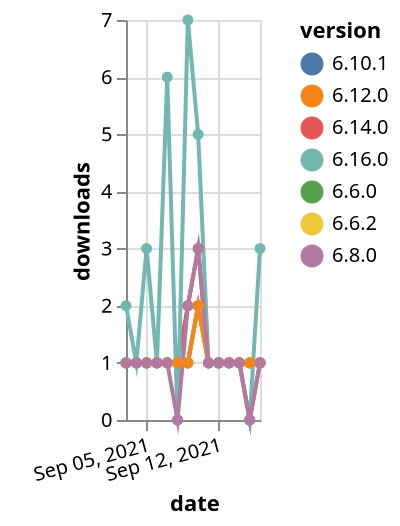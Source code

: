 {"$schema": "https://vega.github.io/schema/vega-lite/v5.json", "description": "A simple bar chart with embedded data.", "data": {"values": [{"date": "2021-09-03", "total": 294, "delta": 1, "version": "6.6.0"}, {"date": "2021-09-04", "total": 295, "delta": 1, "version": "6.6.0"}, {"date": "2021-09-05", "total": 296, "delta": 1, "version": "6.6.0"}, {"date": "2021-09-06", "total": 297, "delta": 1, "version": "6.6.0"}, {"date": "2021-09-07", "total": 298, "delta": 1, "version": "6.6.0"}, {"date": "2021-09-08", "total": 299, "delta": 1, "version": "6.6.0"}, {"date": "2021-09-09", "total": 300, "delta": 1, "version": "6.6.0"}, {"date": "2021-09-10", "total": 302, "delta": 2, "version": "6.6.0"}, {"date": "2021-09-11", "total": 303, "delta": 1, "version": "6.6.0"}, {"date": "2021-09-12", "total": 304, "delta": 1, "version": "6.6.0"}, {"date": "2021-09-13", "total": 305, "delta": 1, "version": "6.6.0"}, {"date": "2021-09-14", "total": 306, "delta": 1, "version": "6.6.0"}, {"date": "2021-09-15", "total": 307, "delta": 1, "version": "6.6.0"}, {"date": "2021-09-16", "total": 308, "delta": 1, "version": "6.6.0"}, {"date": "2021-09-03", "total": 278, "delta": 1, "version": "6.14.0"}, {"date": "2021-09-04", "total": 279, "delta": 1, "version": "6.14.0"}, {"date": "2021-09-05", "total": 280, "delta": 1, "version": "6.14.0"}, {"date": "2021-09-06", "total": 281, "delta": 1, "version": "6.14.0"}, {"date": "2021-09-07", "total": 282, "delta": 1, "version": "6.14.0"}, {"date": "2021-09-08", "total": 283, "delta": 1, "version": "6.14.0"}, {"date": "2021-09-09", "total": 285, "delta": 2, "version": "6.14.0"}, {"date": "2021-09-10", "total": 288, "delta": 3, "version": "6.14.0"}, {"date": "2021-09-11", "total": 289, "delta": 1, "version": "6.14.0"}, {"date": "2021-09-12", "total": 290, "delta": 1, "version": "6.14.0"}, {"date": "2021-09-13", "total": 291, "delta": 1, "version": "6.14.0"}, {"date": "2021-09-14", "total": 292, "delta": 1, "version": "6.14.0"}, {"date": "2021-09-15", "total": 292, "delta": 0, "version": "6.14.0"}, {"date": "2021-09-16", "total": 293, "delta": 1, "version": "6.14.0"}, {"date": "2021-09-03", "total": 228, "delta": 2, "version": "6.16.0"}, {"date": "2021-09-04", "total": 229, "delta": 1, "version": "6.16.0"}, {"date": "2021-09-05", "total": 232, "delta": 3, "version": "6.16.0"}, {"date": "2021-09-06", "total": 233, "delta": 1, "version": "6.16.0"}, {"date": "2021-09-07", "total": 239, "delta": 6, "version": "6.16.0"}, {"date": "2021-09-08", "total": 239, "delta": 0, "version": "6.16.0"}, {"date": "2021-09-09", "total": 246, "delta": 7, "version": "6.16.0"}, {"date": "2021-09-10", "total": 251, "delta": 5, "version": "6.16.0"}, {"date": "2021-09-11", "total": 252, "delta": 1, "version": "6.16.0"}, {"date": "2021-09-12", "total": 253, "delta": 1, "version": "6.16.0"}, {"date": "2021-09-13", "total": 254, "delta": 1, "version": "6.16.0"}, {"date": "2021-09-14", "total": 255, "delta": 1, "version": "6.16.0"}, {"date": "2021-09-15", "total": 255, "delta": 0, "version": "6.16.0"}, {"date": "2021-09-16", "total": 258, "delta": 3, "version": "6.16.0"}, {"date": "2021-09-03", "total": 326, "delta": 1, "version": "6.10.1"}, {"date": "2021-09-04", "total": 327, "delta": 1, "version": "6.10.1"}, {"date": "2021-09-05", "total": 328, "delta": 1, "version": "6.10.1"}, {"date": "2021-09-06", "total": 329, "delta": 1, "version": "6.10.1"}, {"date": "2021-09-07", "total": 330, "delta": 1, "version": "6.10.1"}, {"date": "2021-09-08", "total": 331, "delta": 1, "version": "6.10.1"}, {"date": "2021-09-09", "total": 332, "delta": 1, "version": "6.10.1"}, {"date": "2021-09-10", "total": 334, "delta": 2, "version": "6.10.1"}, {"date": "2021-09-11", "total": 335, "delta": 1, "version": "6.10.1"}, {"date": "2021-09-12", "total": 336, "delta": 1, "version": "6.10.1"}, {"date": "2021-09-13", "total": 337, "delta": 1, "version": "6.10.1"}, {"date": "2021-09-14", "total": 338, "delta": 1, "version": "6.10.1"}, {"date": "2021-09-15", "total": 339, "delta": 1, "version": "6.10.1"}, {"date": "2021-09-16", "total": 340, "delta": 1, "version": "6.10.1"}, {"date": "2021-09-03", "total": 263, "delta": 1, "version": "6.6.2"}, {"date": "2021-09-04", "total": 264, "delta": 1, "version": "6.6.2"}, {"date": "2021-09-05", "total": 265, "delta": 1, "version": "6.6.2"}, {"date": "2021-09-06", "total": 266, "delta": 1, "version": "6.6.2"}, {"date": "2021-09-07", "total": 267, "delta": 1, "version": "6.6.2"}, {"date": "2021-09-08", "total": 268, "delta": 1, "version": "6.6.2"}, {"date": "2021-09-09", "total": 269, "delta": 1, "version": "6.6.2"}, {"date": "2021-09-10", "total": 271, "delta": 2, "version": "6.6.2"}, {"date": "2021-09-11", "total": 272, "delta": 1, "version": "6.6.2"}, {"date": "2021-09-12", "total": 273, "delta": 1, "version": "6.6.2"}, {"date": "2021-09-13", "total": 274, "delta": 1, "version": "6.6.2"}, {"date": "2021-09-14", "total": 275, "delta": 1, "version": "6.6.2"}, {"date": "2021-09-15", "total": 276, "delta": 1, "version": "6.6.2"}, {"date": "2021-09-16", "total": 277, "delta": 1, "version": "6.6.2"}, {"date": "2021-09-03", "total": 231, "delta": 1, "version": "6.12.0"}, {"date": "2021-09-04", "total": 232, "delta": 1, "version": "6.12.0"}, {"date": "2021-09-05", "total": 233, "delta": 1, "version": "6.12.0"}, {"date": "2021-09-06", "total": 234, "delta": 1, "version": "6.12.0"}, {"date": "2021-09-07", "total": 235, "delta": 1, "version": "6.12.0"}, {"date": "2021-09-08", "total": 236, "delta": 1, "version": "6.12.0"}, {"date": "2021-09-09", "total": 237, "delta": 1, "version": "6.12.0"}, {"date": "2021-09-10", "total": 239, "delta": 2, "version": "6.12.0"}, {"date": "2021-09-11", "total": 240, "delta": 1, "version": "6.12.0"}, {"date": "2021-09-12", "total": 241, "delta": 1, "version": "6.12.0"}, {"date": "2021-09-13", "total": 242, "delta": 1, "version": "6.12.0"}, {"date": "2021-09-14", "total": 243, "delta": 1, "version": "6.12.0"}, {"date": "2021-09-15", "total": 244, "delta": 1, "version": "6.12.0"}, {"date": "2021-09-16", "total": 245, "delta": 1, "version": "6.12.0"}, {"date": "2021-09-03", "total": 490, "delta": 1, "version": "6.8.0"}, {"date": "2021-09-04", "total": 491, "delta": 1, "version": "6.8.0"}, {"date": "2021-09-05", "total": 492, "delta": 1, "version": "6.8.0"}, {"date": "2021-09-06", "total": 493, "delta": 1, "version": "6.8.0"}, {"date": "2021-09-07", "total": 494, "delta": 1, "version": "6.8.0"}, {"date": "2021-09-08", "total": 494, "delta": 0, "version": "6.8.0"}, {"date": "2021-09-09", "total": 496, "delta": 2, "version": "6.8.0"}, {"date": "2021-09-10", "total": 499, "delta": 3, "version": "6.8.0"}, {"date": "2021-09-11", "total": 500, "delta": 1, "version": "6.8.0"}, {"date": "2021-09-12", "total": 501, "delta": 1, "version": "6.8.0"}, {"date": "2021-09-13", "total": 502, "delta": 1, "version": "6.8.0"}, {"date": "2021-09-14", "total": 503, "delta": 1, "version": "6.8.0"}, {"date": "2021-09-15", "total": 503, "delta": 0, "version": "6.8.0"}, {"date": "2021-09-16", "total": 504, "delta": 1, "version": "6.8.0"}]}, "width": "container", "mark": {"type": "line", "point": {"filled": true}}, "encoding": {"x": {"field": "date", "type": "temporal", "timeUnit": "yearmonthdate", "title": "date", "axis": {"labelAngle": -15}}, "y": {"field": "delta", "type": "quantitative", "title": "downloads"}, "color": {"field": "version", "type": "nominal"}, "tooltip": {"field": "delta"}}}